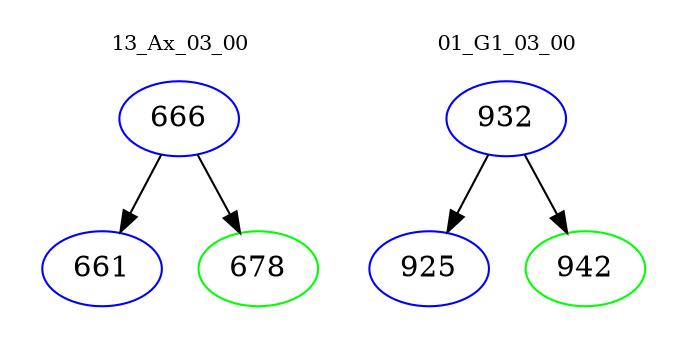 digraph{
subgraph cluster_0 {
color = white
label = "13_Ax_03_00";
fontsize=10;
T0_666 [label="666", color="blue"]
T0_666 -> T0_661 [color="black"]
T0_661 [label="661", color="blue"]
T0_666 -> T0_678 [color="black"]
T0_678 [label="678", color="green"]
}
subgraph cluster_1 {
color = white
label = "01_G1_03_00";
fontsize=10;
T1_932 [label="932", color="blue"]
T1_932 -> T1_925 [color="black"]
T1_925 [label="925", color="blue"]
T1_932 -> T1_942 [color="black"]
T1_942 [label="942", color="green"]
}
}

